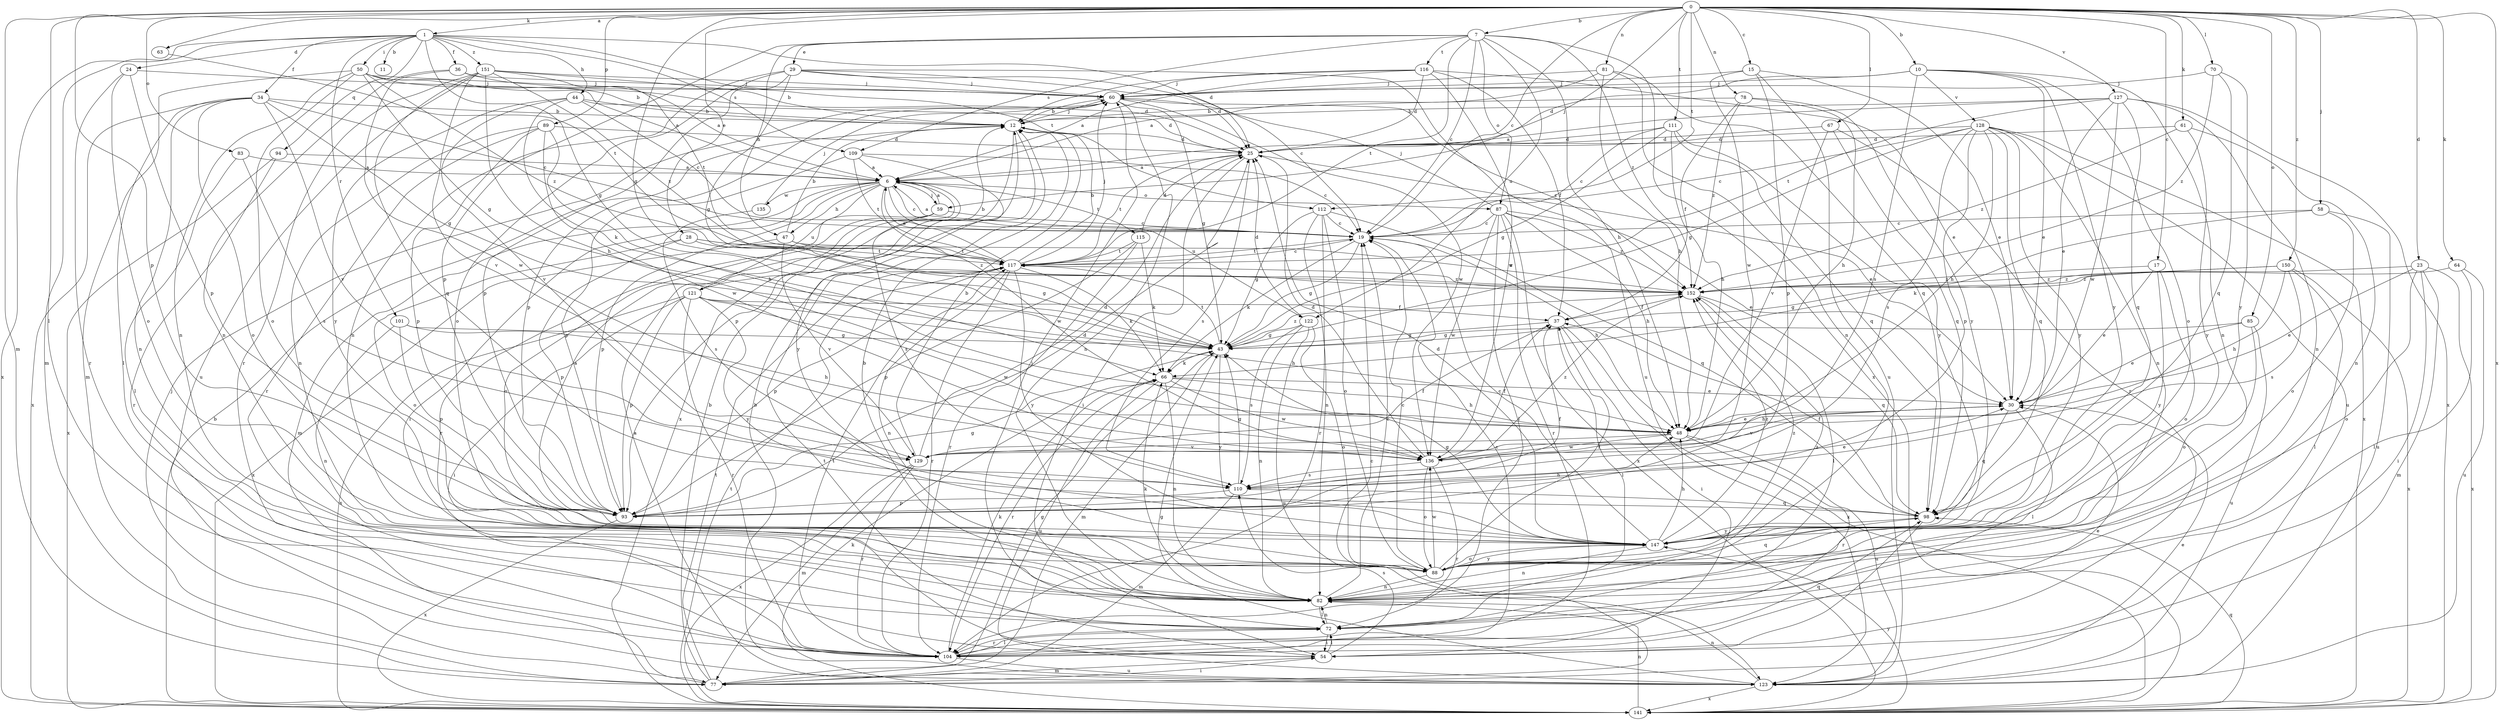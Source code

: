 strict digraph  {
0;
1;
6;
7;
10;
11;
12;
15;
17;
19;
23;
24;
25;
28;
29;
30;
34;
36;
37;
43;
44;
47;
48;
50;
54;
58;
59;
60;
61;
63;
64;
66;
67;
70;
72;
77;
78;
81;
82;
83;
85;
87;
88;
89;
93;
94;
98;
101;
104;
109;
110;
111;
112;
115;
116;
117;
121;
122;
123;
127;
128;
129;
135;
136;
141;
147;
150;
151;
152;
0 -> 1  [label=a];
0 -> 7  [label=b];
0 -> 10  [label=b];
0 -> 15  [label=c];
0 -> 17  [label=c];
0 -> 19  [label=c];
0 -> 23  [label=d];
0 -> 28  [label=e];
0 -> 43  [label=g];
0 -> 58  [label=j];
0 -> 59  [label=j];
0 -> 61  [label=k];
0 -> 63  [label=k];
0 -> 64  [label=k];
0 -> 67  [label=l];
0 -> 70  [label=l];
0 -> 72  [label=l];
0 -> 77  [label=m];
0 -> 78  [label=n];
0 -> 81  [label=n];
0 -> 83  [label=o];
0 -> 85  [label=o];
0 -> 89  [label=p];
0 -> 93  [label=p];
0 -> 111  [label=t];
0 -> 112  [label=t];
0 -> 127  [label=v];
0 -> 141  [label=x];
0 -> 150  [label=z];
1 -> 11  [label=b];
1 -> 24  [label=d];
1 -> 25  [label=d];
1 -> 34  [label=f];
1 -> 36  [label=f];
1 -> 43  [label=g];
1 -> 44  [label=h];
1 -> 50  [label=i];
1 -> 77  [label=m];
1 -> 94  [label=q];
1 -> 101  [label=r];
1 -> 109  [label=s];
1 -> 112  [label=t];
1 -> 141  [label=x];
1 -> 151  [label=z];
6 -> 19  [label=c];
6 -> 47  [label=h];
6 -> 54  [label=i];
6 -> 59  [label=j];
6 -> 77  [label=m];
6 -> 87  [label=o];
6 -> 93  [label=p];
6 -> 115  [label=t];
6 -> 121  [label=u];
6 -> 122  [label=u];
6 -> 135  [label=w];
6 -> 136  [label=w];
7 -> 19  [label=c];
7 -> 29  [label=e];
7 -> 47  [label=h];
7 -> 48  [label=h];
7 -> 87  [label=o];
7 -> 93  [label=p];
7 -> 109  [label=s];
7 -> 116  [label=t];
7 -> 117  [label=t];
7 -> 122  [label=u];
7 -> 141  [label=x];
7 -> 152  [label=z];
10 -> 25  [label=d];
10 -> 30  [label=e];
10 -> 60  [label=j];
10 -> 82  [label=n];
10 -> 88  [label=o];
10 -> 110  [label=s];
10 -> 128  [label=v];
10 -> 147  [label=y];
12 -> 25  [label=d];
12 -> 60  [label=j];
12 -> 93  [label=p];
12 -> 141  [label=x];
15 -> 30  [label=e];
15 -> 60  [label=j];
15 -> 93  [label=p];
15 -> 123  [label=u];
15 -> 136  [label=w];
17 -> 30  [label=e];
17 -> 88  [label=o];
17 -> 147  [label=y];
17 -> 152  [label=z];
19 -> 6  [label=a];
19 -> 43  [label=g];
19 -> 48  [label=h];
19 -> 66  [label=k];
19 -> 117  [label=t];
23 -> 30  [label=e];
23 -> 54  [label=i];
23 -> 77  [label=m];
23 -> 88  [label=o];
23 -> 141  [label=x];
23 -> 152  [label=z];
24 -> 60  [label=j];
24 -> 88  [label=o];
24 -> 93  [label=p];
24 -> 104  [label=r];
25 -> 6  [label=a];
25 -> 30  [label=e];
25 -> 54  [label=i];
25 -> 110  [label=s];
25 -> 117  [label=t];
28 -> 43  [label=g];
28 -> 88  [label=o];
28 -> 93  [label=p];
28 -> 117  [label=t];
28 -> 152  [label=z];
29 -> 19  [label=c];
29 -> 25  [label=d];
29 -> 43  [label=g];
29 -> 60  [label=j];
29 -> 82  [label=n];
29 -> 88  [label=o];
29 -> 93  [label=p];
29 -> 123  [label=u];
30 -> 48  [label=h];
30 -> 72  [label=l];
30 -> 98  [label=q];
30 -> 129  [label=v];
34 -> 12  [label=b];
34 -> 19  [label=c];
34 -> 43  [label=g];
34 -> 72  [label=l];
34 -> 82  [label=n];
34 -> 88  [label=o];
34 -> 129  [label=v];
34 -> 141  [label=x];
36 -> 6  [label=a];
36 -> 60  [label=j];
36 -> 82  [label=n];
36 -> 136  [label=w];
37 -> 43  [label=g];
37 -> 54  [label=i];
37 -> 72  [label=l];
37 -> 141  [label=x];
43 -> 66  [label=k];
43 -> 77  [label=m];
43 -> 117  [label=t];
43 -> 147  [label=y];
43 -> 152  [label=z];
44 -> 12  [label=b];
44 -> 19  [label=c];
44 -> 25  [label=d];
44 -> 66  [label=k];
44 -> 129  [label=v];
44 -> 147  [label=y];
47 -> 12  [label=b];
47 -> 117  [label=t];
47 -> 129  [label=v];
47 -> 141  [label=x];
47 -> 152  [label=z];
48 -> 30  [label=e];
48 -> 104  [label=r];
48 -> 123  [label=u];
48 -> 129  [label=v];
48 -> 136  [label=w];
50 -> 6  [label=a];
50 -> 12  [label=b];
50 -> 25  [label=d];
50 -> 43  [label=g];
50 -> 60  [label=j];
50 -> 77  [label=m];
50 -> 82  [label=n];
50 -> 88  [label=o];
50 -> 152  [label=z];
54 -> 72  [label=l];
54 -> 77  [label=m];
54 -> 110  [label=s];
54 -> 117  [label=t];
58 -> 19  [label=c];
58 -> 66  [label=k];
58 -> 88  [label=o];
58 -> 123  [label=u];
59 -> 6  [label=a];
59 -> 19  [label=c];
59 -> 88  [label=o];
59 -> 104  [label=r];
59 -> 110  [label=s];
60 -> 12  [label=b];
60 -> 43  [label=g];
60 -> 82  [label=n];
60 -> 93  [label=p];
60 -> 136  [label=w];
60 -> 152  [label=z];
61 -> 25  [label=d];
61 -> 82  [label=n];
61 -> 147  [label=y];
61 -> 152  [label=z];
63 -> 117  [label=t];
64 -> 72  [label=l];
64 -> 123  [label=u];
64 -> 152  [label=z];
66 -> 30  [label=e];
66 -> 48  [label=h];
66 -> 82  [label=n];
66 -> 104  [label=r];
66 -> 123  [label=u];
66 -> 136  [label=w];
67 -> 25  [label=d];
67 -> 98  [label=q];
67 -> 104  [label=r];
67 -> 129  [label=v];
70 -> 60  [label=j];
70 -> 98  [label=q];
70 -> 147  [label=y];
70 -> 152  [label=z];
72 -> 54  [label=i];
72 -> 60  [label=j];
72 -> 82  [label=n];
72 -> 104  [label=r];
77 -> 12  [label=b];
77 -> 19  [label=c];
77 -> 43  [label=g];
77 -> 54  [label=i];
77 -> 60  [label=j];
77 -> 117  [label=t];
78 -> 12  [label=b];
78 -> 37  [label=f];
78 -> 48  [label=h];
78 -> 147  [label=y];
78 -> 152  [label=z];
81 -> 6  [label=a];
81 -> 48  [label=h];
81 -> 60  [label=j];
81 -> 82  [label=n];
81 -> 98  [label=q];
82 -> 12  [label=b];
82 -> 19  [label=c];
82 -> 66  [label=k];
82 -> 72  [label=l];
82 -> 152  [label=z];
83 -> 6  [label=a];
83 -> 72  [label=l];
83 -> 110  [label=s];
85 -> 30  [label=e];
85 -> 43  [label=g];
85 -> 88  [label=o];
85 -> 123  [label=u];
87 -> 19  [label=c];
87 -> 30  [label=e];
87 -> 48  [label=h];
87 -> 60  [label=j];
87 -> 72  [label=l];
87 -> 104  [label=r];
87 -> 136  [label=w];
87 -> 141  [label=x];
87 -> 152  [label=z];
88 -> 19  [label=c];
88 -> 37  [label=f];
88 -> 82  [label=n];
88 -> 98  [label=q];
88 -> 136  [label=w];
88 -> 147  [label=y];
88 -> 152  [label=z];
89 -> 25  [label=d];
89 -> 48  [label=h];
89 -> 82  [label=n];
89 -> 93  [label=p];
89 -> 104  [label=r];
89 -> 136  [label=w];
93 -> 25  [label=d];
93 -> 37  [label=f];
93 -> 43  [label=g];
93 -> 48  [label=h];
93 -> 141  [label=x];
94 -> 6  [label=a];
94 -> 104  [label=r];
94 -> 141  [label=x];
98 -> 37  [label=f];
98 -> 54  [label=i];
98 -> 147  [label=y];
101 -> 43  [label=g];
101 -> 48  [label=h];
101 -> 82  [label=n];
101 -> 93  [label=p];
104 -> 19  [label=c];
104 -> 30  [label=e];
104 -> 66  [label=k];
104 -> 72  [label=l];
104 -> 98  [label=q];
104 -> 117  [label=t];
104 -> 123  [label=u];
109 -> 6  [label=a];
109 -> 19  [label=c];
109 -> 93  [label=p];
109 -> 117  [label=t];
109 -> 147  [label=y];
110 -> 30  [label=e];
110 -> 43  [label=g];
110 -> 77  [label=m];
110 -> 93  [label=p];
110 -> 98  [label=q];
111 -> 19  [label=c];
111 -> 25  [label=d];
111 -> 43  [label=g];
111 -> 48  [label=h];
111 -> 98  [label=q];
111 -> 147  [label=y];
112 -> 19  [label=c];
112 -> 43  [label=g];
112 -> 82  [label=n];
112 -> 88  [label=o];
112 -> 98  [label=q];
112 -> 104  [label=r];
115 -> 25  [label=d];
115 -> 66  [label=k];
115 -> 93  [label=p];
115 -> 104  [label=r];
115 -> 117  [label=t];
116 -> 6  [label=a];
116 -> 12  [label=b];
116 -> 25  [label=d];
116 -> 30  [label=e];
116 -> 37  [label=f];
116 -> 60  [label=j];
116 -> 136  [label=w];
117 -> 6  [label=a];
117 -> 12  [label=b];
117 -> 19  [label=c];
117 -> 60  [label=j];
117 -> 66  [label=k];
117 -> 82  [label=n];
117 -> 93  [label=p];
117 -> 104  [label=r];
117 -> 147  [label=y];
117 -> 152  [label=z];
121 -> 12  [label=b];
121 -> 37  [label=f];
121 -> 48  [label=h];
121 -> 54  [label=i];
121 -> 93  [label=p];
121 -> 104  [label=r];
121 -> 136  [label=w];
121 -> 141  [label=x];
121 -> 147  [label=y];
122 -> 25  [label=d];
122 -> 43  [label=g];
122 -> 82  [label=n];
122 -> 88  [label=o];
122 -> 110  [label=s];
122 -> 123  [label=u];
123 -> 6  [label=a];
123 -> 12  [label=b];
123 -> 30  [label=e];
123 -> 43  [label=g];
123 -> 82  [label=n];
123 -> 141  [label=x];
127 -> 6  [label=a];
127 -> 12  [label=b];
127 -> 30  [label=e];
127 -> 82  [label=n];
127 -> 98  [label=q];
127 -> 117  [label=t];
127 -> 136  [label=w];
127 -> 141  [label=x];
128 -> 19  [label=c];
128 -> 25  [label=d];
128 -> 43  [label=g];
128 -> 48  [label=h];
128 -> 82  [label=n];
128 -> 93  [label=p];
128 -> 98  [label=q];
128 -> 110  [label=s];
128 -> 123  [label=u];
128 -> 141  [label=x];
128 -> 147  [label=y];
129 -> 12  [label=b];
129 -> 25  [label=d];
129 -> 37  [label=f];
129 -> 77  [label=m];
129 -> 104  [label=r];
129 -> 141  [label=x];
135 -> 60  [label=j];
135 -> 110  [label=s];
136 -> 25  [label=d];
136 -> 37  [label=f];
136 -> 88  [label=o];
136 -> 104  [label=r];
136 -> 110  [label=s];
136 -> 152  [label=z];
141 -> 12  [label=b];
141 -> 66  [label=k];
141 -> 82  [label=n];
141 -> 98  [label=q];
141 -> 117  [label=t];
141 -> 147  [label=y];
147 -> 6  [label=a];
147 -> 19  [label=c];
147 -> 25  [label=d];
147 -> 43  [label=g];
147 -> 48  [label=h];
147 -> 82  [label=n];
147 -> 88  [label=o];
147 -> 152  [label=z];
150 -> 43  [label=g];
150 -> 48  [label=h];
150 -> 72  [label=l];
150 -> 110  [label=s];
150 -> 141  [label=x];
150 -> 152  [label=z];
151 -> 12  [label=b];
151 -> 48  [label=h];
151 -> 60  [label=j];
151 -> 98  [label=q];
151 -> 104  [label=r];
151 -> 117  [label=t];
151 -> 123  [label=u];
151 -> 129  [label=v];
151 -> 152  [label=z];
152 -> 37  [label=f];
152 -> 72  [label=l];
152 -> 98  [label=q];
}
